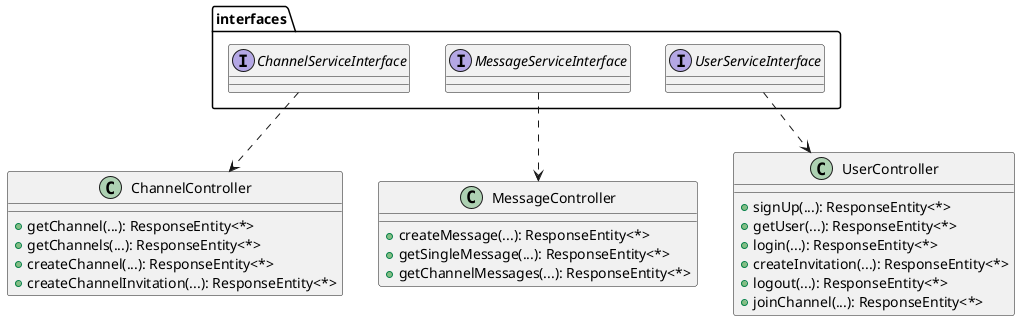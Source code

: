 @startuml

class ChannelController
{
    + getChannel(...): ResponseEntity<*>
    + getChannels(...): ResponseEntity<*>
    + createChannel(...): ResponseEntity<*>
    + createChannelInvitation(...): ResponseEntity<*>
}

class MessageController
{
    + createMessage(...): ResponseEntity<*>
    + getSingleMessage(...): ResponseEntity<*>
    + getChannelMessages(...): ResponseEntity<*>
}

class UserController
{
    + signUp(...): ResponseEntity<*>
    + getUser(...): ResponseEntity<*>
    + login(...): ResponseEntity<*>
    + createInvitation(...): ResponseEntity<*>
    + logout(...): ResponseEntity<*>
    + joinChannel(...): ResponseEntity<*>
}

namespace interfaces {
    interface ChannelServiceInterface
    interface MessageServiceInterface
    interface UserServiceInterface
}

UserServiceInterface ..> UserController
MessageServiceInterface ..> MessageController
ChannelServiceInterface ..> ChannelController

@enduml